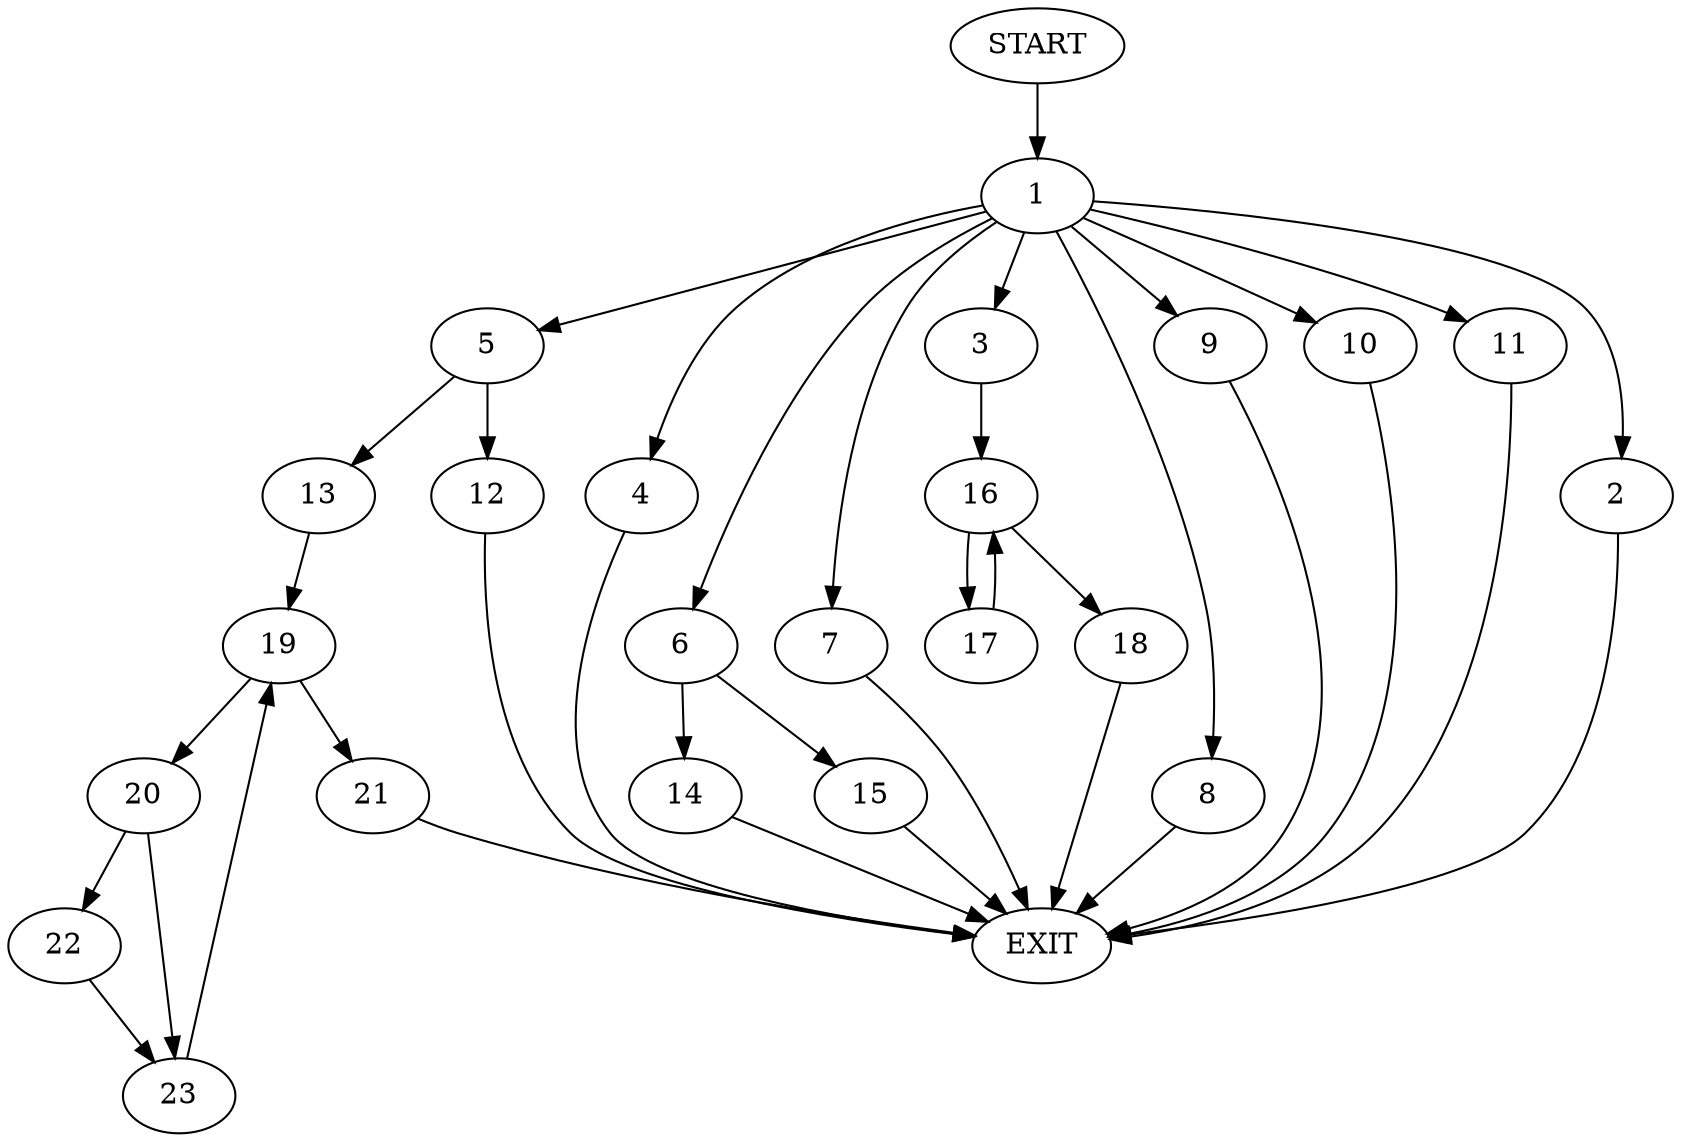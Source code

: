 digraph {
0 [label="START"]
24 [label="EXIT"]
0 -> 1
1 -> 2
1 -> 3
1 -> 4
1 -> 5
1 -> 6
1 -> 7
1 -> 8
1 -> 9
1 -> 10
1 -> 11
4 -> 24
5 -> 12
5 -> 13
6 -> 14
6 -> 15
8 -> 24
2 -> 24
10 -> 24
7 -> 24
9 -> 24
3 -> 16
11 -> 24
16 -> 17
16 -> 18
17 -> 16
18 -> 24
12 -> 24
13 -> 19
19 -> 20
19 -> 21
21 -> 24
20 -> 22
20 -> 23
23 -> 19
22 -> 23
15 -> 24
14 -> 24
}
